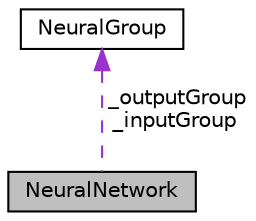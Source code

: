 digraph "NeuralNetwork"
{
  edge [fontname="Helvetica",fontsize="10",labelfontname="Helvetica",labelfontsize="10"];
  node [fontname="Helvetica",fontsize="10",shape=record];
  Node1 [label="NeuralNetwork",height=0.2,width=0.4,color="black", fillcolor="grey75", style="filled", fontcolor="black"];
  Node2 -> Node1 [dir="back",color="darkorchid3",fontsize="10",style="dashed",label=" _outputGroup\n_inputGroup" ,fontname="Helvetica"];
  Node2 [label="NeuralGroup",height=0.2,width=0.4,color="black", fillcolor="white", style="filled",URL="$class_neural_group.html"];
}
